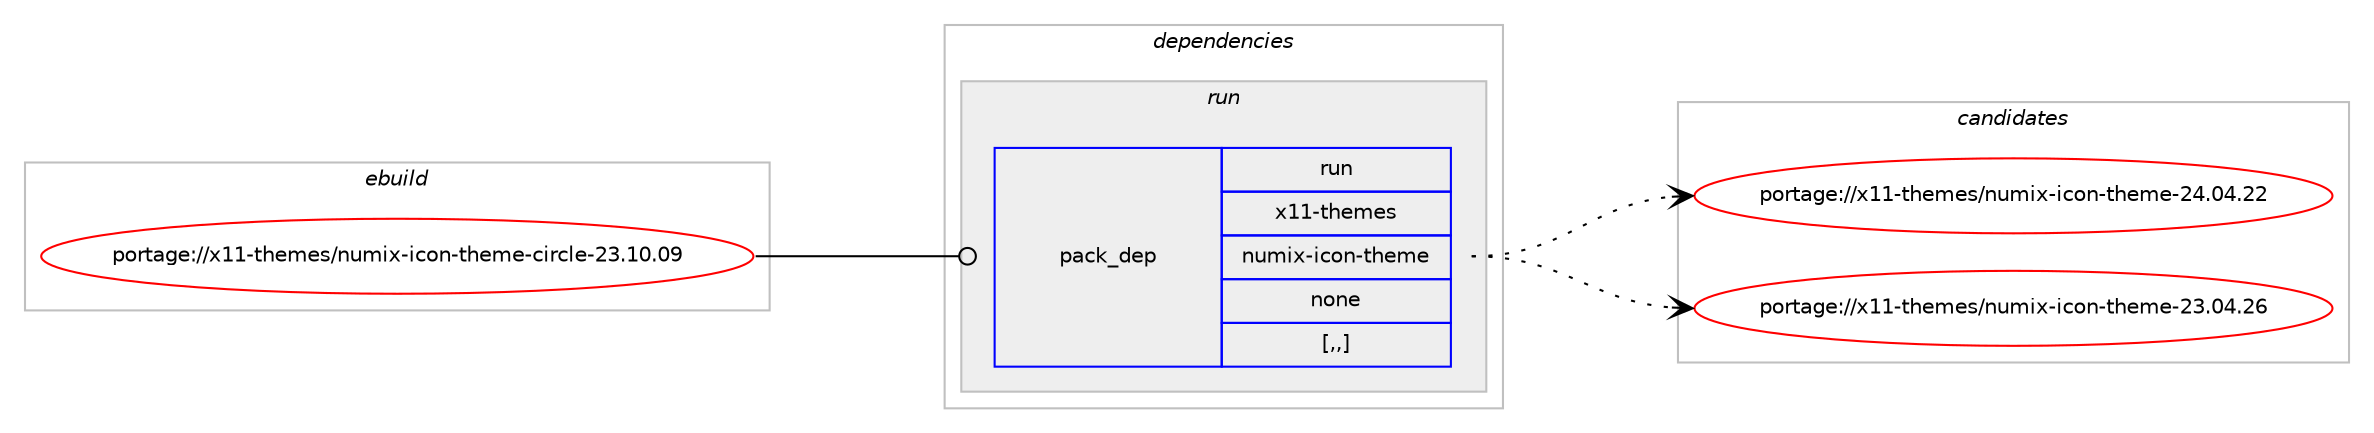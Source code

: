 digraph prolog {

# *************
# Graph options
# *************

newrank=true;
concentrate=true;
compound=true;
graph [rankdir=LR,fontname=Helvetica,fontsize=10,ranksep=1.5];#, ranksep=2.5, nodesep=0.2];
edge  [arrowhead=vee];
node  [fontname=Helvetica,fontsize=10];

# **********
# The ebuild
# **********

subgraph cluster_leftcol {
color=gray;
label=<<i>ebuild</i>>;
id [label="portage://x11-themes/numix-icon-theme-circle-23.10.09", color=red, width=4, href="../x11-themes/numix-icon-theme-circle-23.10.09.svg"];
}

# ****************
# The dependencies
# ****************

subgraph cluster_midcol {
color=gray;
label=<<i>dependencies</i>>;
subgraph cluster_compile {
fillcolor="#eeeeee";
style=filled;
label=<<i>compile</i>>;
}
subgraph cluster_compileandrun {
fillcolor="#eeeeee";
style=filled;
label=<<i>compile and run</i>>;
}
subgraph cluster_run {
fillcolor="#eeeeee";
style=filled;
label=<<i>run</i>>;
subgraph pack2964 {
dependency3607 [label=<<TABLE BORDER="0" CELLBORDER="1" CELLSPACING="0" CELLPADDING="4" WIDTH="220"><TR><TD ROWSPAN="6" CELLPADDING="30">pack_dep</TD></TR><TR><TD WIDTH="110">run</TD></TR><TR><TD>x11-themes</TD></TR><TR><TD>numix-icon-theme</TD></TR><TR><TD>none</TD></TR><TR><TD>[,,]</TD></TR></TABLE>>, shape=none, color=blue];
}
id:e -> dependency3607:w [weight=20,style="solid",arrowhead="odot"];
}
}

# **************
# The candidates
# **************

subgraph cluster_choices {
rank=same;
color=gray;
label=<<i>candidates</i>>;

subgraph choice2964 {
color=black;
nodesep=1;
choice12049494511610410110910111547110117109105120451059911111045116104101109101455052464852465050 [label="portage://x11-themes/numix-icon-theme-24.04.22", color=red, width=4,href="../x11-themes/numix-icon-theme-24.04.22.svg"];
choice12049494511610410110910111547110117109105120451059911111045116104101109101455051464852465054 [label="portage://x11-themes/numix-icon-theme-23.04.26", color=red, width=4,href="../x11-themes/numix-icon-theme-23.04.26.svg"];
dependency3607:e -> choice12049494511610410110910111547110117109105120451059911111045116104101109101455052464852465050:w [style=dotted,weight="100"];
dependency3607:e -> choice12049494511610410110910111547110117109105120451059911111045116104101109101455051464852465054:w [style=dotted,weight="100"];
}
}

}
